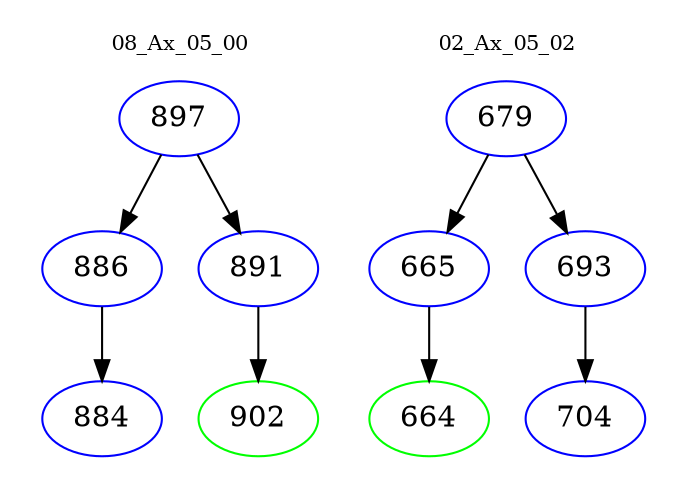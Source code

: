 digraph{
subgraph cluster_0 {
color = white
label = "08_Ax_05_00";
fontsize=10;
T0_897 [label="897", color="blue"]
T0_897 -> T0_886 [color="black"]
T0_886 [label="886", color="blue"]
T0_886 -> T0_884 [color="black"]
T0_884 [label="884", color="blue"]
T0_897 -> T0_891 [color="black"]
T0_891 [label="891", color="blue"]
T0_891 -> T0_902 [color="black"]
T0_902 [label="902", color="green"]
}
subgraph cluster_1 {
color = white
label = "02_Ax_05_02";
fontsize=10;
T1_679 [label="679", color="blue"]
T1_679 -> T1_665 [color="black"]
T1_665 [label="665", color="blue"]
T1_665 -> T1_664 [color="black"]
T1_664 [label="664", color="green"]
T1_679 -> T1_693 [color="black"]
T1_693 [label="693", color="blue"]
T1_693 -> T1_704 [color="black"]
T1_704 [label="704", color="blue"]
}
}
